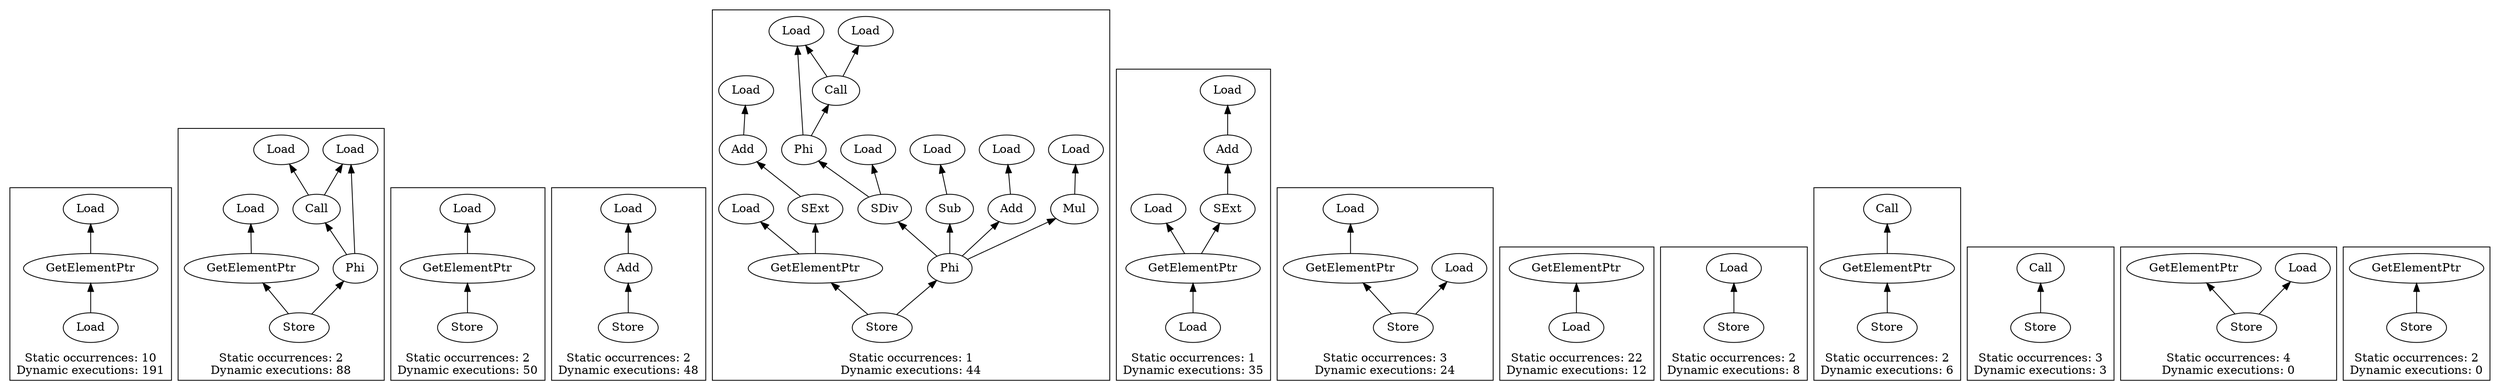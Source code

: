 strict digraph {
rankdir=BT
subgraph {
"0_208" [label="GetElementPtr"]
"0_202" [label="Load"]
"0_208" -> "0_202"
"0_209" [label="Load"]
"0_209" -> "0_208"
cluster=true
label="Static occurrences: 10\nDynamic executions: 191"
}
subgraph {
"1_274" [label="Call"]
"1_259" [label="Load"]
"1_274" -> "1_259"
"1_257" [label="Load"]
"1_274" -> "1_257"
"1_281" [label="GetElementPtr"]
"1_280" [label="Load"]
"1_281" -> "1_280"
"1_277" [label="Phi"]
"1_277" -> "1_274"
"1_277" -> "1_257"
"1_282" [label="Store"]
"1_282" -> "1_281"
"1_282" -> "1_277"
cluster=true
label="Static occurrences: 2\nDynamic executions: 88"
}
subgraph {
"2_224" [label="GetElementPtr"]
"2_201" [label="Load"]
"2_224" -> "2_201"
"2_225" [label="Store"]
"2_225" -> "2_224"
cluster=true
label="Static occurrences: 2\nDynamic executions: 50"
}
subgraph {
"3_176" [label="Add"]
"3_175" [label="Load"]
"3_176" -> "3_175"
"3_177" [label="Store"]
"3_177" -> "3_176"
cluster=true
label="Static occurrences: 2\nDynamic executions: 48"
}
subgraph {
"4_290" [label="Add"]
"4_289" [label="Load"]
"4_290" -> "4_289"
"4_306" [label="Add"]
"4_305" [label="Load"]
"4_306" -> "4_305"
"4_274" [label="Call"]
"4_257" [label="Load"]
"4_274" -> "4_257"
"4_259" [label="Load"]
"4_274" -> "4_259"
"4_308" [label="GetElementPtr"]
"4_255" [label="Load"]
"4_308" -> "4_255"
"4_307" [label="SExt"]
"4_308" -> "4_307"
"4_298" [label="Mul"]
"4_297" [label="Load"]
"4_298" -> "4_297"
"4_304" [label="Phi"]
"4_304" -> "4_290"
"4_277" [label="Phi"]
"4_277" -> "4_274"
"4_277" -> "4_257"
"4_304" -> "4_298"
"4_302" [label="SDiv"]
"4_304" -> "4_302"
"4_294" [label="Sub"]
"4_304" -> "4_294"
"4_301" [label="Load"]
"4_302" -> "4_301"
"4_302" -> "4_277"
"4_307" -> "4_306"
"4_309" [label="Store"]
"4_309" -> "4_308"
"4_309" -> "4_304"
"4_293" [label="Load"]
"4_294" -> "4_293"
cluster=true
label="Static occurrences: 1\nDynamic executions: 44"
}
subgraph {
"5_187" [label="Add"]
"5_185" [label="Load"]
"5_187" -> "5_185"
"5_189" [label="GetElementPtr"]
"5_184" [label="Load"]
"5_189" -> "5_184"
"5_188" [label="SExt"]
"5_189" -> "5_188"
"5_190" [label="Load"]
"5_190" -> "5_189"
"5_188" -> "5_187"
cluster=true
label="Static occurrences: 1\nDynamic executions: 35"
}
subgraph {
"6_210" [label="GetElementPtr"]
"6_201" [label="Load"]
"6_210" -> "6_201"
"6_211" [label="Store"]
"6_211" -> "6_210"
"6_209" [label="Load"]
"6_211" -> "6_209"
cluster=true
label="Static occurrences: 3\nDynamic executions: 24"
}
subgraph {
"7_24" [label="Load"]
"7_23" [label="GetElementPtr"]
"7_24" -> "7_23"
cluster=true
label="Static occurrences: 22\nDynamic executions: 12"
}
subgraph {
"8_199" [label="Store"]
"8_190" [label="Load"]
"8_199" -> "8_190"
cluster=true
label="Static occurrences: 2\nDynamic executions: 8"
}
subgraph {
"9_439" [label="GetElementPtr"]
"9_415" [label="Call"]
"9_439" -> "9_415"
"9_440" [label="Store"]
"9_440" -> "9_439"
cluster=true
label="Static occurrences: 2\nDynamic executions: 6"
}
subgraph {
"10_414" [label="Store"]
"10_407" [label="Call"]
"10_414" -> "10_407"
cluster=true
label="Static occurrences: 3\nDynamic executions: 3"
}
subgraph {
"11_26" [label="Store"]
"11_25" [label="GetElementPtr"]
"11_26" -> "11_25"
"11_24" [label="Load"]
"11_26" -> "11_24"
cluster=true
label="Static occurrences: 4\nDynamic executions: 0"
}
subgraph {
"12_37" [label="Store"]
"12_36" [label="GetElementPtr"]
"12_37" -> "12_36"
cluster=true
label="Static occurrences: 2\nDynamic executions: 0"
}
}
